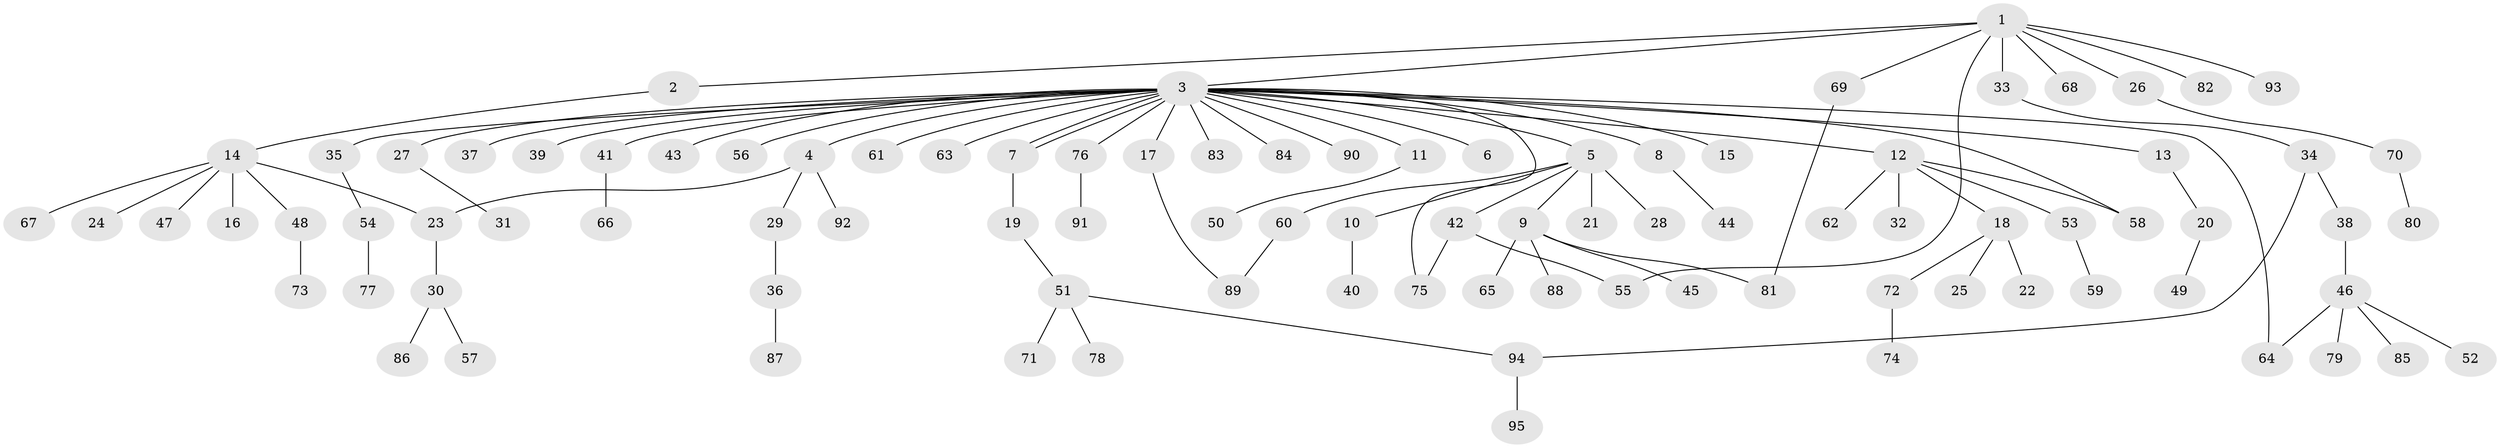 // Generated by graph-tools (version 1.1) at 2025/48/03/09/25 04:48:08]
// undirected, 95 vertices, 103 edges
graph export_dot {
graph [start="1"]
  node [color=gray90,style=filled];
  1;
  2;
  3;
  4;
  5;
  6;
  7;
  8;
  9;
  10;
  11;
  12;
  13;
  14;
  15;
  16;
  17;
  18;
  19;
  20;
  21;
  22;
  23;
  24;
  25;
  26;
  27;
  28;
  29;
  30;
  31;
  32;
  33;
  34;
  35;
  36;
  37;
  38;
  39;
  40;
  41;
  42;
  43;
  44;
  45;
  46;
  47;
  48;
  49;
  50;
  51;
  52;
  53;
  54;
  55;
  56;
  57;
  58;
  59;
  60;
  61;
  62;
  63;
  64;
  65;
  66;
  67;
  68;
  69;
  70;
  71;
  72;
  73;
  74;
  75;
  76;
  77;
  78;
  79;
  80;
  81;
  82;
  83;
  84;
  85;
  86;
  87;
  88;
  89;
  90;
  91;
  92;
  93;
  94;
  95;
  1 -- 2;
  1 -- 3;
  1 -- 26;
  1 -- 33;
  1 -- 55;
  1 -- 68;
  1 -- 69;
  1 -- 82;
  1 -- 93;
  2 -- 14;
  3 -- 4;
  3 -- 5;
  3 -- 6;
  3 -- 7;
  3 -- 7;
  3 -- 8;
  3 -- 11;
  3 -- 12;
  3 -- 13;
  3 -- 15;
  3 -- 17;
  3 -- 27;
  3 -- 35;
  3 -- 37;
  3 -- 39;
  3 -- 41;
  3 -- 43;
  3 -- 56;
  3 -- 58;
  3 -- 61;
  3 -- 63;
  3 -- 64;
  3 -- 75;
  3 -- 76;
  3 -- 83;
  3 -- 84;
  3 -- 90;
  4 -- 23;
  4 -- 29;
  4 -- 92;
  5 -- 9;
  5 -- 10;
  5 -- 21;
  5 -- 28;
  5 -- 42;
  5 -- 60;
  7 -- 19;
  8 -- 44;
  9 -- 45;
  9 -- 65;
  9 -- 81;
  9 -- 88;
  10 -- 40;
  11 -- 50;
  12 -- 18;
  12 -- 32;
  12 -- 53;
  12 -- 58;
  12 -- 62;
  13 -- 20;
  14 -- 16;
  14 -- 23;
  14 -- 24;
  14 -- 47;
  14 -- 48;
  14 -- 67;
  17 -- 89;
  18 -- 22;
  18 -- 25;
  18 -- 72;
  19 -- 51;
  20 -- 49;
  23 -- 30;
  26 -- 70;
  27 -- 31;
  29 -- 36;
  30 -- 57;
  30 -- 86;
  33 -- 34;
  34 -- 38;
  34 -- 94;
  35 -- 54;
  36 -- 87;
  38 -- 46;
  41 -- 66;
  42 -- 55;
  42 -- 75;
  46 -- 52;
  46 -- 64;
  46 -- 79;
  46 -- 85;
  48 -- 73;
  51 -- 71;
  51 -- 78;
  51 -- 94;
  53 -- 59;
  54 -- 77;
  60 -- 89;
  69 -- 81;
  70 -- 80;
  72 -- 74;
  76 -- 91;
  94 -- 95;
}
